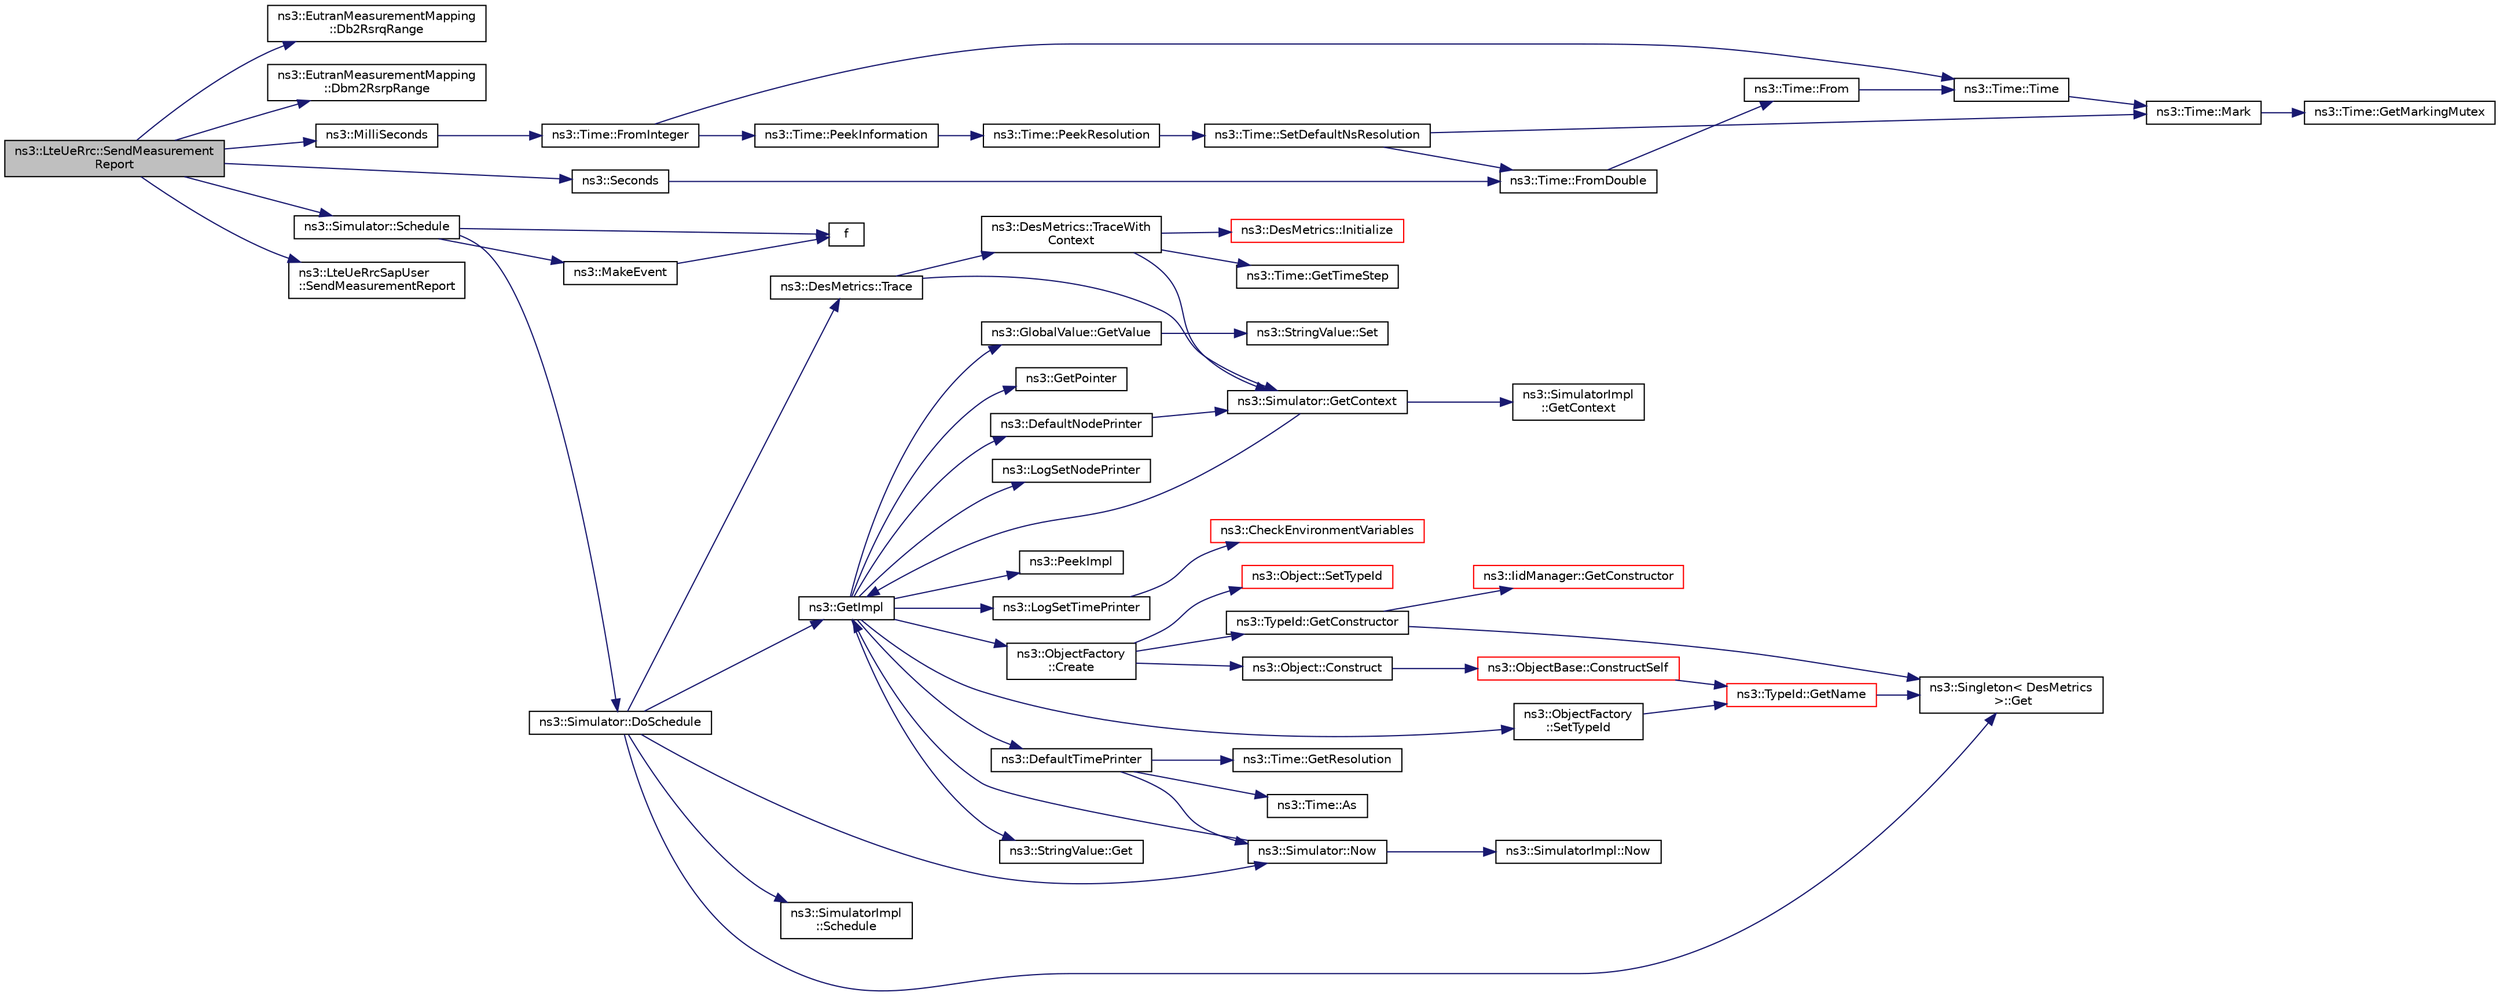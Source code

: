 digraph "ns3::LteUeRrc::SendMeasurementReport"
{
 // LATEX_PDF_SIZE
  edge [fontname="Helvetica",fontsize="10",labelfontname="Helvetica",labelfontsize="10"];
  node [fontname="Helvetica",fontsize="10",shape=record];
  rankdir="LR";
  Node1 [label="ns3::LteUeRrc::SendMeasurement\lReport",height=0.2,width=0.4,color="black", fillcolor="grey75", style="filled", fontcolor="black",tooltip="Produce a proper measurement report from the given measurement identity's reporting entry in m_varMea..."];
  Node1 -> Node2 [color="midnightblue",fontsize="10",style="solid",fontname="Helvetica"];
  Node2 [label="ns3::EutranMeasurementMapping\l::Db2RsrqRange",height=0.2,width=0.4,color="black", fillcolor="white", style="filled",URL="$classns3_1_1_eutran_measurement_mapping.html#adcd875f25361c17646c45695b9b6e8c4",tooltip="convert an RSRQ value in dB to the corresponding range as per 3GPP TS 36.133 section 9...."];
  Node1 -> Node3 [color="midnightblue",fontsize="10",style="solid",fontname="Helvetica"];
  Node3 [label="ns3::EutranMeasurementMapping\l::Dbm2RsrpRange",height=0.2,width=0.4,color="black", fillcolor="white", style="filled",URL="$classns3_1_1_eutran_measurement_mapping.html#a2c42e6628a24280f58edf8f3814b9d54",tooltip="convert an RSRP value in dBm to the corresponding range as per 3GPP TS 36.133 section 9...."];
  Node1 -> Node4 [color="midnightblue",fontsize="10",style="solid",fontname="Helvetica"];
  Node4 [label="ns3::MilliSeconds",height=0.2,width=0.4,color="black", fillcolor="white", style="filled",URL="$group__timecivil.html#gaf26127cf4571146b83a92ee18679c7a9",tooltip="Construct a Time in the indicated unit."];
  Node4 -> Node5 [color="midnightblue",fontsize="10",style="solid",fontname="Helvetica"];
  Node5 [label="ns3::Time::FromInteger",height=0.2,width=0.4,color="black", fillcolor="white", style="filled",URL="$classns3_1_1_time.html#a3e742c67b2764e75ff95f9b754d43fe9",tooltip="Create a Time equal to value in unit unit."];
  Node5 -> Node6 [color="midnightblue",fontsize="10",style="solid",fontname="Helvetica"];
  Node6 [label="ns3::Time::Time",height=0.2,width=0.4,color="black", fillcolor="white", style="filled",URL="$classns3_1_1_time.html#a8a39dc1b8cbbd7fe6d940e492d1b925e",tooltip="Default constructor, with value 0."];
  Node6 -> Node7 [color="midnightblue",fontsize="10",style="solid",fontname="Helvetica"];
  Node7 [label="ns3::Time::Mark",height=0.2,width=0.4,color="black", fillcolor="white", style="filled",URL="$classns3_1_1_time.html#aa7eef2a1119c1c4855d99f1e83d44c54",tooltip="Record a Time instance with the MarkedTimes."];
  Node7 -> Node8 [color="midnightblue",fontsize="10",style="solid",fontname="Helvetica"];
  Node8 [label="ns3::Time::GetMarkingMutex",height=0.2,width=0.4,color="black", fillcolor="white", style="filled",URL="$classns3_1_1_time.html#addd8e672203391b3ae98ee475ce05272",tooltip=" "];
  Node5 -> Node9 [color="midnightblue",fontsize="10",style="solid",fontname="Helvetica"];
  Node9 [label="ns3::Time::PeekInformation",height=0.2,width=0.4,color="black", fillcolor="white", style="filled",URL="$classns3_1_1_time.html#a0b023c55c20582aa7c1781aacf128034",tooltip="Get the Information record for timeUnit for the current Resolution."];
  Node9 -> Node10 [color="midnightblue",fontsize="10",style="solid",fontname="Helvetica"];
  Node10 [label="ns3::Time::PeekResolution",height=0.2,width=0.4,color="black", fillcolor="white", style="filled",URL="$classns3_1_1_time.html#a963e53522278fcbdf1ab9f7adbd0f5d6",tooltip="Get the current Resolution."];
  Node10 -> Node11 [color="midnightblue",fontsize="10",style="solid",fontname="Helvetica"];
  Node11 [label="ns3::Time::SetDefaultNsResolution",height=0.2,width=0.4,color="black", fillcolor="white", style="filled",URL="$classns3_1_1_time.html#a6a872e62f71dfa817fef2c549473d980",tooltip="Set the default resolution."];
  Node11 -> Node12 [color="midnightblue",fontsize="10",style="solid",fontname="Helvetica"];
  Node12 [label="ns3::Time::FromDouble",height=0.2,width=0.4,color="black", fillcolor="white", style="filled",URL="$classns3_1_1_time.html#a60e845f4a74e62495b86356afe604cb4",tooltip="Create a Time equal to value in unit unit."];
  Node12 -> Node13 [color="midnightblue",fontsize="10",style="solid",fontname="Helvetica"];
  Node13 [label="ns3::Time::From",height=0.2,width=0.4,color="black", fillcolor="white", style="filled",URL="$classns3_1_1_time.html#a34e4acc13d0e08cc8cb9cd3b838b9baf",tooltip="Create a Time in the current unit."];
  Node13 -> Node6 [color="midnightblue",fontsize="10",style="solid",fontname="Helvetica"];
  Node11 -> Node7 [color="midnightblue",fontsize="10",style="solid",fontname="Helvetica"];
  Node1 -> Node14 [color="midnightblue",fontsize="10",style="solid",fontname="Helvetica"];
  Node14 [label="ns3::Simulator::Schedule",height=0.2,width=0.4,color="black", fillcolor="white", style="filled",URL="$classns3_1_1_simulator.html#a3da7d28335c8ac0e3e86781f766df241",tooltip="Schedule an event to expire after delay."];
  Node14 -> Node15 [color="midnightblue",fontsize="10",style="solid",fontname="Helvetica"];
  Node15 [label="ns3::Simulator::DoSchedule",height=0.2,width=0.4,color="black", fillcolor="white", style="filled",URL="$classns3_1_1_simulator.html#a47af23973938819bdc89cb2807e09ed5",tooltip="Implementation of the various Schedule methods."];
  Node15 -> Node16 [color="midnightblue",fontsize="10",style="solid",fontname="Helvetica"];
  Node16 [label="ns3::Singleton\< DesMetrics\l \>::Get",height=0.2,width=0.4,color="black", fillcolor="white", style="filled",URL="$classns3_1_1_singleton.html#a80a2cd3c25a27ea72add7a9f7a141ffa",tooltip="Get a pointer to the singleton instance."];
  Node15 -> Node17 [color="midnightblue",fontsize="10",style="solid",fontname="Helvetica"];
  Node17 [label="ns3::GetImpl",height=0.2,width=0.4,color="black", fillcolor="white", style="filled",URL="$group__simulator.html#ga42eb4eddad41528d4d99794a3dae3fd0",tooltip="Get the SimulatorImpl singleton."];
  Node17 -> Node18 [color="midnightblue",fontsize="10",style="solid",fontname="Helvetica"];
  Node18 [label="ns3::ObjectFactory\l::Create",height=0.2,width=0.4,color="black", fillcolor="white", style="filled",URL="$classns3_1_1_object_factory.html#a52eda277f4aaab54266134ba48102ad7",tooltip="Create an Object instance of the configured TypeId."];
  Node18 -> Node19 [color="midnightblue",fontsize="10",style="solid",fontname="Helvetica"];
  Node19 [label="ns3::Object::Construct",height=0.2,width=0.4,color="black", fillcolor="white", style="filled",URL="$classns3_1_1_object.html#a636e8411dc5228771f45c9b805d348fa",tooltip="Initialize all member variables registered as Attributes of this TypeId."];
  Node19 -> Node20 [color="midnightblue",fontsize="10",style="solid",fontname="Helvetica"];
  Node20 [label="ns3::ObjectBase::ConstructSelf",height=0.2,width=0.4,color="red", fillcolor="white", style="filled",URL="$classns3_1_1_object_base.html#a5cda18dec6d0744cb652a3ed60056958",tooltip="Complete construction of ObjectBase; invoked by derived classes."];
  Node20 -> Node26 [color="midnightblue",fontsize="10",style="solid",fontname="Helvetica"];
  Node26 [label="ns3::TypeId::GetName",height=0.2,width=0.4,color="red", fillcolor="white", style="filled",URL="$classns3_1_1_type_id.html#abc4965475a579c2afdc668d7a7d58374",tooltip="Get the name."];
  Node26 -> Node16 [color="midnightblue",fontsize="10",style="solid",fontname="Helvetica"];
  Node18 -> Node42 [color="midnightblue",fontsize="10",style="solid",fontname="Helvetica"];
  Node42 [label="ns3::TypeId::GetConstructor",height=0.2,width=0.4,color="black", fillcolor="white", style="filled",URL="$classns3_1_1_type_id.html#a66b2628edf921fc88945ec8a8f3a1683",tooltip="Get the constructor callback."];
  Node42 -> Node16 [color="midnightblue",fontsize="10",style="solid",fontname="Helvetica"];
  Node42 -> Node43 [color="midnightblue",fontsize="10",style="solid",fontname="Helvetica"];
  Node43 [label="ns3::IidManager::GetConstructor",height=0.2,width=0.4,color="red", fillcolor="white", style="filled",URL="$classns3_1_1_iid_manager.html#a5222ca2d43248c46812b39b993eb2e08",tooltip="Get the constructor Callback of a type id."];
  Node18 -> Node44 [color="midnightblue",fontsize="10",style="solid",fontname="Helvetica"];
  Node44 [label="ns3::Object::SetTypeId",height=0.2,width=0.4,color="red", fillcolor="white", style="filled",URL="$classns3_1_1_object.html#a19b1ebd8ec8fe404845e665880a6c5ad",tooltip="Set the TypeId of this Object."];
  Node17 -> Node47 [color="midnightblue",fontsize="10",style="solid",fontname="Helvetica"];
  Node47 [label="ns3::DefaultNodePrinter",height=0.2,width=0.4,color="black", fillcolor="white", style="filled",URL="$group__logging.html#gac4c06cbbed12229d85991ced145f6be2",tooltip="Default node id printer implementation."];
  Node47 -> Node48 [color="midnightblue",fontsize="10",style="solid",fontname="Helvetica"];
  Node48 [label="ns3::Simulator::GetContext",height=0.2,width=0.4,color="black", fillcolor="white", style="filled",URL="$classns3_1_1_simulator.html#a8514b74ee2c42916b351b33c4a963bb0",tooltip="Get the current simulation context."];
  Node48 -> Node49 [color="midnightblue",fontsize="10",style="solid",fontname="Helvetica"];
  Node49 [label="ns3::SimulatorImpl\l::GetContext",height=0.2,width=0.4,color="black", fillcolor="white", style="filled",URL="$classns3_1_1_simulator_impl.html#a8b66270c97766c0adb997e2535648557",tooltip="Get the current simulation context."];
  Node48 -> Node17 [color="midnightblue",fontsize="10",style="solid",fontname="Helvetica"];
  Node17 -> Node50 [color="midnightblue",fontsize="10",style="solid",fontname="Helvetica"];
  Node50 [label="ns3::DefaultTimePrinter",height=0.2,width=0.4,color="black", fillcolor="white", style="filled",URL="$namespacens3.html#ae01c3c7786b644dfb8a0bb8f1201b269",tooltip="Default Time printer."];
  Node50 -> Node51 [color="midnightblue",fontsize="10",style="solid",fontname="Helvetica"];
  Node51 [label="ns3::Time::As",height=0.2,width=0.4,color="black", fillcolor="white", style="filled",URL="$classns3_1_1_time.html#ad5198e31c2512226ca0e58b31fad7fd0",tooltip="Attach a unit to a Time, to facilitate output in a specific unit."];
  Node50 -> Node52 [color="midnightblue",fontsize="10",style="solid",fontname="Helvetica"];
  Node52 [label="ns3::Time::GetResolution",height=0.2,width=0.4,color="black", fillcolor="white", style="filled",URL="$classns3_1_1_time.html#a1444f0f08b5e19f031157609e32fcf98",tooltip=" "];
  Node50 -> Node53 [color="midnightblue",fontsize="10",style="solid",fontname="Helvetica"];
  Node53 [label="ns3::Simulator::Now",height=0.2,width=0.4,color="black", fillcolor="white", style="filled",URL="$classns3_1_1_simulator.html#ac3178fa975b419f7875e7105be122800",tooltip="Return the current simulation virtual time."];
  Node53 -> Node17 [color="midnightblue",fontsize="10",style="solid",fontname="Helvetica"];
  Node53 -> Node54 [color="midnightblue",fontsize="10",style="solid",fontname="Helvetica"];
  Node54 [label="ns3::SimulatorImpl::Now",height=0.2,width=0.4,color="black", fillcolor="white", style="filled",URL="$classns3_1_1_simulator_impl.html#aa516c50060846adc6fd316e83ef0797c",tooltip="Return the current simulation virtual time."];
  Node17 -> Node55 [color="midnightblue",fontsize="10",style="solid",fontname="Helvetica"];
  Node55 [label="ns3::StringValue::Get",height=0.2,width=0.4,color="black", fillcolor="white", style="filled",URL="$classns3_1_1_string_value.html#a6f208c2778fe1c7882e5cb429b8326ae",tooltip=" "];
  Node17 -> Node56 [color="midnightblue",fontsize="10",style="solid",fontname="Helvetica"];
  Node56 [label="ns3::GetPointer",height=0.2,width=0.4,color="black", fillcolor="white", style="filled",URL="$namespacens3.html#ab4e173cdfd43d17c1a40d5348510a670",tooltip=" "];
  Node17 -> Node57 [color="midnightblue",fontsize="10",style="solid",fontname="Helvetica"];
  Node57 [label="ns3::GlobalValue::GetValue",height=0.2,width=0.4,color="black", fillcolor="white", style="filled",URL="$classns3_1_1_global_value.html#a48a99242193fb69609a17332733e8600",tooltip="Get the value."];
  Node57 -> Node58 [color="midnightblue",fontsize="10",style="solid",fontname="Helvetica"];
  Node58 [label="ns3::StringValue::Set",height=0.2,width=0.4,color="black", fillcolor="white", style="filled",URL="$classns3_1_1_string_value.html#a17693012c6f2c52875e0d631fbf40155",tooltip="Set the value."];
  Node17 -> Node59 [color="midnightblue",fontsize="10",style="solid",fontname="Helvetica"];
  Node59 [label="ns3::LogSetNodePrinter",height=0.2,width=0.4,color="black", fillcolor="white", style="filled",URL="$namespacens3.html#aebac73305345f2e2803fdeb102a7705e",tooltip="Set the LogNodePrinter function to be used to prepend log messages with the node id."];
  Node17 -> Node60 [color="midnightblue",fontsize="10",style="solid",fontname="Helvetica"];
  Node60 [label="ns3::LogSetTimePrinter",height=0.2,width=0.4,color="black", fillcolor="white", style="filled",URL="$namespacens3.html#a46cd76678f7da29799d1b41994e12ec1",tooltip="Set the TimePrinter function to be used to prepend log messages with the simulation time."];
  Node60 -> Node61 [color="midnightblue",fontsize="10",style="solid",fontname="Helvetica"];
  Node61 [label="ns3::CheckEnvironmentVariables",height=0.2,width=0.4,color="red", fillcolor="white", style="filled",URL="$group__logging.html#gacdc0bdeb2d8a90089d4fb09c4b8569ff",tooltip="Parse the NS_LOG environment variable."];
  Node17 -> Node65 [color="midnightblue",fontsize="10",style="solid",fontname="Helvetica"];
  Node65 [label="ns3::PeekImpl",height=0.2,width=0.4,color="black", fillcolor="white", style="filled",URL="$group__simulator.html#ga233c5c38de117e4e4a5a9cd168694792",tooltip="Get the static SimulatorImpl instance."];
  Node17 -> Node66 [color="midnightblue",fontsize="10",style="solid",fontname="Helvetica"];
  Node66 [label="ns3::ObjectFactory\l::SetTypeId",height=0.2,width=0.4,color="black", fillcolor="white", style="filled",URL="$classns3_1_1_object_factory.html#a77dcd099064038a1eb7a6b8251229ec3",tooltip="Set the TypeId of the Objects to be created by this factory."];
  Node66 -> Node26 [color="midnightblue",fontsize="10",style="solid",fontname="Helvetica"];
  Node15 -> Node53 [color="midnightblue",fontsize="10",style="solid",fontname="Helvetica"];
  Node15 -> Node67 [color="midnightblue",fontsize="10",style="solid",fontname="Helvetica"];
  Node67 [label="ns3::SimulatorImpl\l::Schedule",height=0.2,width=0.4,color="black", fillcolor="white", style="filled",URL="$classns3_1_1_simulator_impl.html#a24eac97ca7dc0e64162e3596064cfb5c",tooltip="Schedule a future event execution (in the same context)."];
  Node15 -> Node68 [color="midnightblue",fontsize="10",style="solid",fontname="Helvetica"];
  Node68 [label="ns3::DesMetrics::Trace",height=0.2,width=0.4,color="black", fillcolor="white", style="filled",URL="$classns3_1_1_des_metrics.html#ab7c6c097412d0398affbc9f8d2643160",tooltip="Trace an event to self at the time it is scheduled."];
  Node68 -> Node48 [color="midnightblue",fontsize="10",style="solid",fontname="Helvetica"];
  Node68 -> Node69 [color="midnightblue",fontsize="10",style="solid",fontname="Helvetica"];
  Node69 [label="ns3::DesMetrics::TraceWith\lContext",height=0.2,width=0.4,color="black", fillcolor="white", style="filled",URL="$classns3_1_1_des_metrics.html#abc404d9eee92f4e8fd67f5d200490ed6",tooltip="Trace an event (with context) at the time it is scheduled."];
  Node69 -> Node48 [color="midnightblue",fontsize="10",style="solid",fontname="Helvetica"];
  Node69 -> Node70 [color="midnightblue",fontsize="10",style="solid",fontname="Helvetica"];
  Node70 [label="ns3::Time::GetTimeStep",height=0.2,width=0.4,color="black", fillcolor="white", style="filled",URL="$classns3_1_1_time.html#a363390860dcce2d549b83b5fe3e08657",tooltip="Get the raw time value, in the current resolution unit."];
  Node69 -> Node71 [color="midnightblue",fontsize="10",style="solid",fontname="Helvetica"];
  Node71 [label="ns3::DesMetrics::Initialize",height=0.2,width=0.4,color="red", fillcolor="white", style="filled",URL="$classns3_1_1_des_metrics.html#a924f7d60236b2adf270fdf53e96def09",tooltip="Open the DesMetrics trace file and print the header."];
  Node14 -> Node75 [color="midnightblue",fontsize="10",style="solid",fontname="Helvetica"];
  Node75 [label="f",height=0.2,width=0.4,color="black", fillcolor="white", style="filled",URL="$80211b_8c.html#ae7ffc1a8f84fa47a0812b2f2b9627132",tooltip=" "];
  Node14 -> Node76 [color="midnightblue",fontsize="10",style="solid",fontname="Helvetica"];
  Node76 [label="ns3::MakeEvent",height=0.2,width=0.4,color="black", fillcolor="white", style="filled",URL="$group__makeeventfnptr.html#ga289a28a2497c18a9bd299e5e2014094b",tooltip="Make an EventImpl from a function pointer taking varying numbers of arguments."];
  Node76 -> Node75 [color="midnightblue",fontsize="10",style="solid",fontname="Helvetica"];
  Node1 -> Node77 [color="midnightblue",fontsize="10",style="solid",fontname="Helvetica"];
  Node77 [label="ns3::Seconds",height=0.2,width=0.4,color="black", fillcolor="white", style="filled",URL="$group__timecivil.html#ga33c34b816f8ff6628e33d5c8e9713b9e",tooltip="Construct a Time in the indicated unit."];
  Node77 -> Node12 [color="midnightblue",fontsize="10",style="solid",fontname="Helvetica"];
  Node1 -> Node78 [color="midnightblue",fontsize="10",style="solid",fontname="Helvetica"];
  Node78 [label="ns3::LteUeRrcSapUser\l::SendMeasurementReport",height=0.2,width=0.4,color="black", fillcolor="white", style="filled",URL="$classns3_1_1_lte_ue_rrc_sap_user.html#a48beb3096e6db00ed9c0a525672e6bad",tooltip="Send a MeasurementReport message to the serving eNodeB during a measurement reporting procedure (Sect..."];
}
